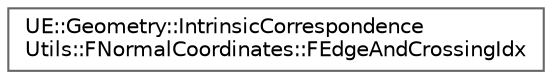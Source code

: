 digraph "Graphical Class Hierarchy"
{
 // INTERACTIVE_SVG=YES
 // LATEX_PDF_SIZE
  bgcolor="transparent";
  edge [fontname=Helvetica,fontsize=10,labelfontname=Helvetica,labelfontsize=10];
  node [fontname=Helvetica,fontsize=10,shape=box,height=0.2,width=0.4];
  rankdir="LR";
  Node0 [id="Node000000",label="UE::Geometry::IntrinsicCorrespondence\lUtils::FNormalCoordinates::FEdgeAndCrossingIdx",height=0.2,width=0.4,color="grey40", fillcolor="white", style="filled",URL="$de/dc4/structUE_1_1Geometry_1_1IntrinsicCorrespondenceUtils_1_1FNormalCoordinates_1_1FEdgeAndCrossingIdx.html",tooltip=" "];
}

